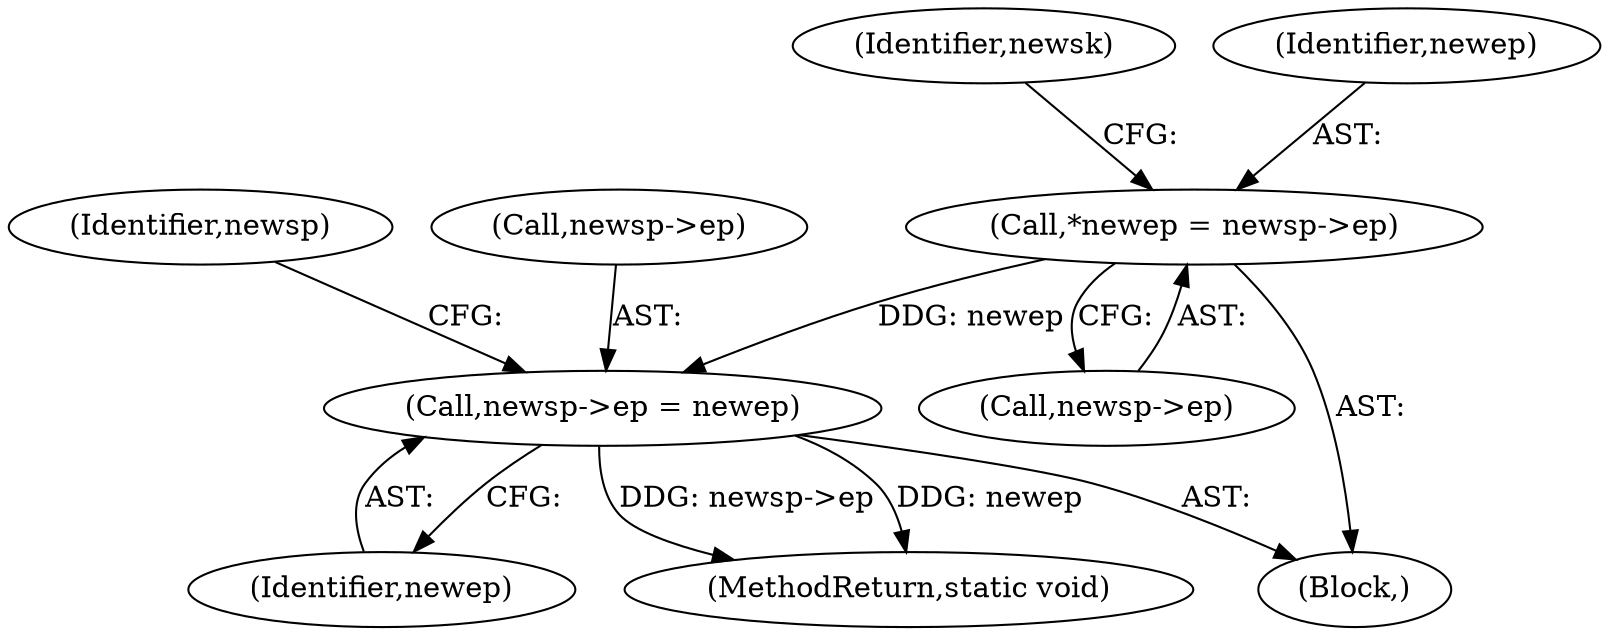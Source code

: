 digraph "0_linux_2d45a02d0166caf2627fe91897c6ffc3b19514c4_2@pointer" {
"1000132" [label="(Call,*newep = newsp->ep)"];
"1000186" [label="(Call,newsp->ep = newep)"];
"1000144" [label="(Identifier,newsk)"];
"1000133" [label="(Identifier,newep)"];
"1000190" [label="(Identifier,newep)"];
"1000132" [label="(Call,*newep = newsp->ep)"];
"1000119" [label="(Block,)"];
"1000407" [label="(MethodReturn,static void)"];
"1000193" [label="(Identifier,newsp)"];
"1000187" [label="(Call,newsp->ep)"];
"1000186" [label="(Call,newsp->ep = newep)"];
"1000134" [label="(Call,newsp->ep)"];
"1000132" -> "1000119"  [label="AST: "];
"1000132" -> "1000134"  [label="CFG: "];
"1000133" -> "1000132"  [label="AST: "];
"1000134" -> "1000132"  [label="AST: "];
"1000144" -> "1000132"  [label="CFG: "];
"1000132" -> "1000186"  [label="DDG: newep"];
"1000186" -> "1000119"  [label="AST: "];
"1000186" -> "1000190"  [label="CFG: "];
"1000187" -> "1000186"  [label="AST: "];
"1000190" -> "1000186"  [label="AST: "];
"1000193" -> "1000186"  [label="CFG: "];
"1000186" -> "1000407"  [label="DDG: newsp->ep"];
"1000186" -> "1000407"  [label="DDG: newep"];
}
